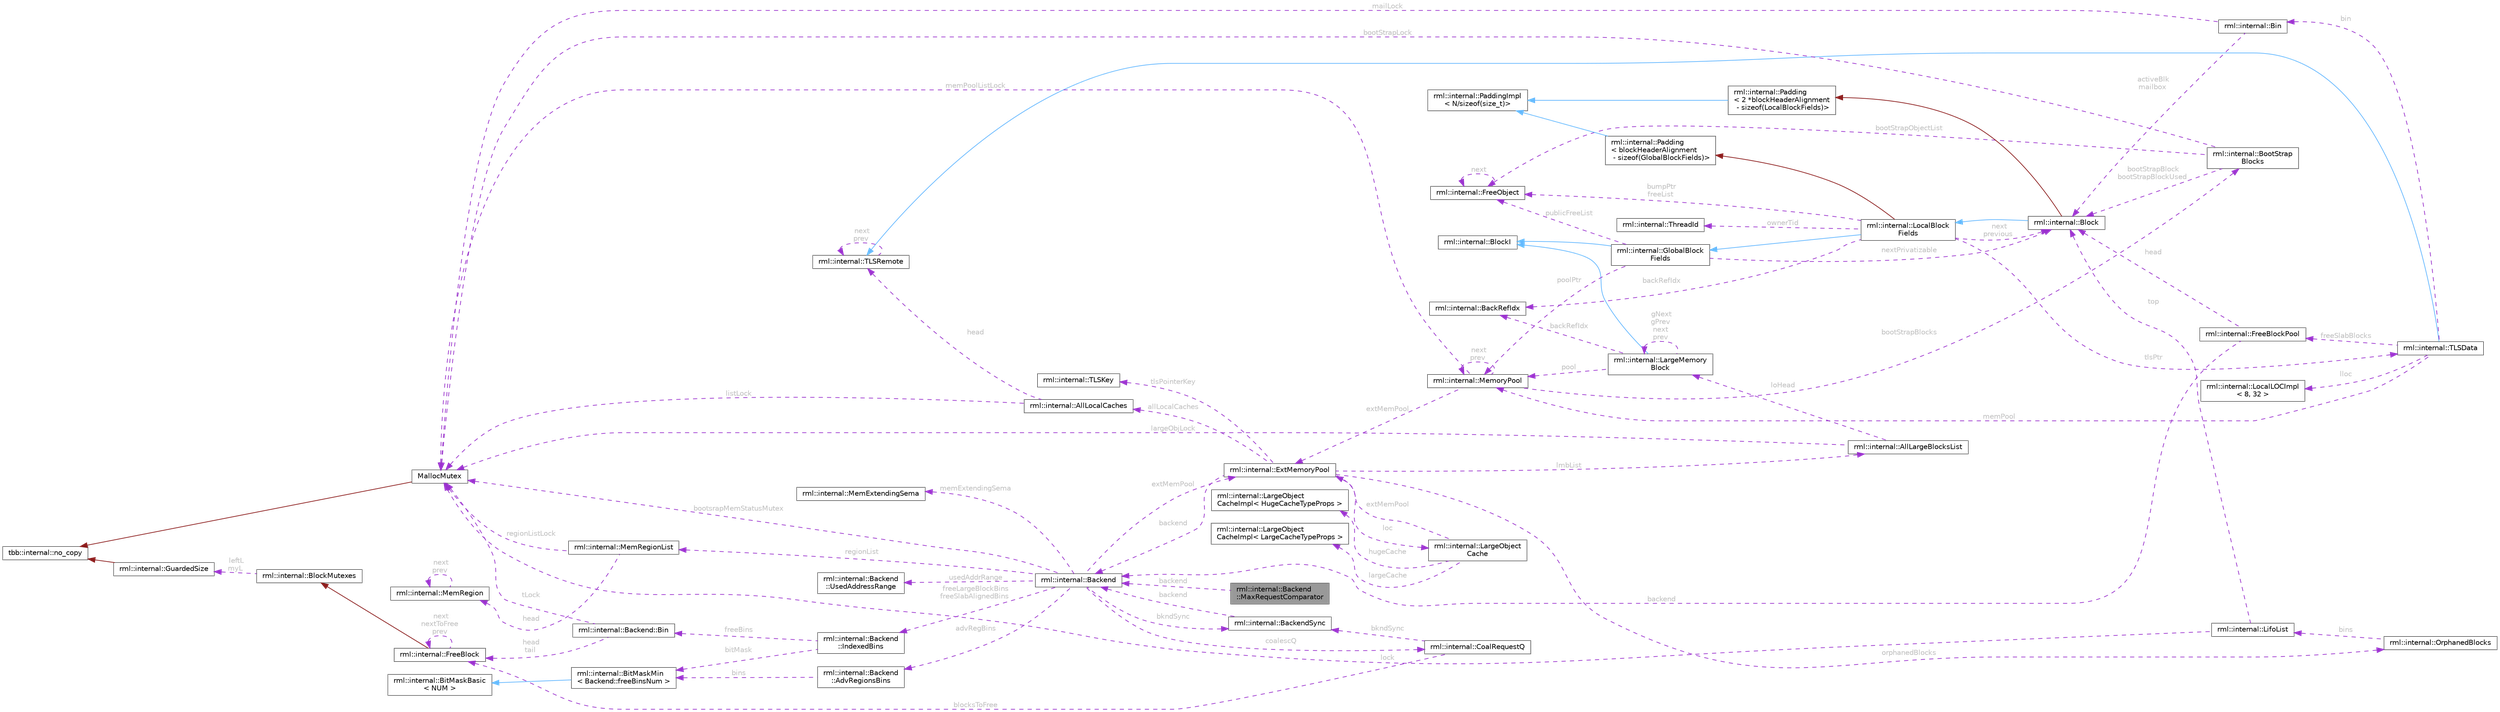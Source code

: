 digraph "rml::internal::Backend::MaxRequestComparator"
{
 // LATEX_PDF_SIZE
  bgcolor="transparent";
  edge [fontname=Helvetica,fontsize=10,labelfontname=Helvetica,labelfontsize=10];
  node [fontname=Helvetica,fontsize=10,shape=box,height=0.2,width=0.4];
  rankdir="LR";
  Node1 [id="Node000001",label="rml::internal::Backend\l::MaxRequestComparator",height=0.2,width=0.4,color="gray40", fillcolor="grey60", style="filled", fontcolor="black",tooltip=" "];
  Node2 -> Node1 [id="edge1_Node000001_Node000002",dir="back",color="darkorchid3",style="dashed",tooltip=" ",label=" backend",fontcolor="grey" ];
  Node2 [id="Node000002",label="rml::internal::Backend",height=0.2,width=0.4,color="gray40", fillcolor="white", style="filled",URL="$classrml_1_1internal_1_1_backend.html",tooltip=" "];
  Node3 -> Node2 [id="edge2_Node000002_Node000003",dir="back",color="darkorchid3",style="dashed",tooltip=" ",label=" extMemPool",fontcolor="grey" ];
  Node3 [id="Node000003",label="rml::internal::ExtMemoryPool",height=0.2,width=0.4,color="gray40", fillcolor="white", style="filled",URL="$structrml_1_1internal_1_1_ext_memory_pool.html",tooltip=" "];
  Node2 -> Node3 [id="edge3_Node000003_Node000002",dir="back",color="darkorchid3",style="dashed",tooltip=" ",label=" backend",fontcolor="grey" ];
  Node4 -> Node3 [id="edge4_Node000003_Node000004",dir="back",color="darkorchid3",style="dashed",tooltip=" ",label=" loc",fontcolor="grey" ];
  Node4 [id="Node000004",label="rml::internal::LargeObject\lCache",height=0.2,width=0.4,color="gray40", fillcolor="white", style="filled",URL="$classrml_1_1internal_1_1_large_object_cache.html",tooltip=" "];
  Node5 -> Node4 [id="edge5_Node000004_Node000005",dir="back",color="darkorchid3",style="dashed",tooltip=" ",label=" hugeCache",fontcolor="grey" ];
  Node5 [id="Node000005",label="rml::internal::LargeObject\lCacheImpl\< HugeCacheTypeProps \>",height=0.2,width=0.4,color="gray40", fillcolor="white", style="filled",URL="$classrml_1_1internal_1_1_large_object_cache_impl.html",tooltip=" "];
  Node6 -> Node4 [id="edge6_Node000004_Node000006",dir="back",color="darkorchid3",style="dashed",tooltip=" ",label=" largeCache",fontcolor="grey" ];
  Node6 [id="Node000006",label="rml::internal::LargeObject\lCacheImpl\< LargeCacheTypeProps \>",height=0.2,width=0.4,color="gray40", fillcolor="white", style="filled",URL="$classrml_1_1internal_1_1_large_object_cache_impl.html",tooltip=" "];
  Node3 -> Node4 [id="edge7_Node000004_Node000003",dir="back",color="darkorchid3",style="dashed",tooltip=" ",label=" extMemPool",fontcolor="grey" ];
  Node7 -> Node3 [id="edge8_Node000003_Node000007",dir="back",color="darkorchid3",style="dashed",tooltip=" ",label=" allLocalCaches",fontcolor="grey" ];
  Node7 [id="Node000007",label="rml::internal::AllLocalCaches",height=0.2,width=0.4,color="gray40", fillcolor="white", style="filled",URL="$classrml_1_1internal_1_1_all_local_caches.html",tooltip=" "];
  Node8 -> Node7 [id="edge9_Node000007_Node000008",dir="back",color="darkorchid3",style="dashed",tooltip=" ",label=" head",fontcolor="grey" ];
  Node8 [id="Node000008",label="rml::internal::TLSRemote",height=0.2,width=0.4,color="gray40", fillcolor="white", style="filled",URL="$structrml_1_1internal_1_1_t_l_s_remote.html",tooltip=" "];
  Node8 -> Node8 [id="edge10_Node000008_Node000008",dir="back",color="darkorchid3",style="dashed",tooltip=" ",label=" next\nprev",fontcolor="grey" ];
  Node9 -> Node7 [id="edge11_Node000007_Node000009",dir="back",color="darkorchid3",style="dashed",tooltip=" ",label=" listLock",fontcolor="grey" ];
  Node9 [id="Node000009",label="MallocMutex",height=0.2,width=0.4,color="gray40", fillcolor="white", style="filled",URL="$class_malloc_mutex.html",tooltip="Stripped down version of spin_mutex."];
  Node10 -> Node9 [id="edge12_Node000009_Node000010",dir="back",color="firebrick4",style="solid",tooltip=" "];
  Node10 [id="Node000010",label="tbb::internal::no_copy",height=0.2,width=0.4,color="gray40", fillcolor="white", style="filled",tooltip=" "];
  Node11 -> Node3 [id="edge13_Node000003_Node000011",dir="back",color="darkorchid3",style="dashed",tooltip=" ",label=" orphanedBlocks",fontcolor="grey" ];
  Node11 [id="Node000011",label="rml::internal::OrphanedBlocks",height=0.2,width=0.4,color="gray40", fillcolor="white", style="filled",URL="$classrml_1_1internal_1_1_orphaned_blocks.html",tooltip=" "];
  Node12 -> Node11 [id="edge14_Node000011_Node000012",dir="back",color="darkorchid3",style="dashed",tooltip=" ",label=" bins",fontcolor="grey" ];
  Node12 [id="Node000012",label="rml::internal::LifoList",height=0.2,width=0.4,color="gray40", fillcolor="white", style="filled",URL="$classrml_1_1internal_1_1_lifo_list.html",tooltip=" "];
  Node13 -> Node12 [id="edge15_Node000012_Node000013",dir="back",color="darkorchid3",style="dashed",tooltip=" ",label=" top",fontcolor="grey" ];
  Node13 [id="Node000013",label="rml::internal::Block",height=0.2,width=0.4,color="gray40", fillcolor="white", style="filled",URL="$classrml_1_1internal_1_1_block.html",tooltip=" "];
  Node14 -> Node13 [id="edge16_Node000013_Node000014",dir="back",color="steelblue1",style="solid",tooltip=" "];
  Node14 [id="Node000014",label="rml::internal::LocalBlock\lFields",height=0.2,width=0.4,color="gray40", fillcolor="white", style="filled",URL="$classrml_1_1internal_1_1_local_block_fields.html",tooltip=" "];
  Node15 -> Node14 [id="edge17_Node000014_Node000015",dir="back",color="steelblue1",style="solid",tooltip=" "];
  Node15 [id="Node000015",label="rml::internal::GlobalBlock\lFields",height=0.2,width=0.4,color="gray40", fillcolor="white", style="filled",URL="$classrml_1_1internal_1_1_global_block_fields.html",tooltip=" "];
  Node16 -> Node15 [id="edge18_Node000015_Node000016",dir="back",color="steelblue1",style="solid",tooltip=" "];
  Node16 [id="Node000016",label="rml::internal::BlockI",height=0.2,width=0.4,color="gray40", fillcolor="white", style="filled",URL="$classrml_1_1internal_1_1_block_i.html",tooltip=" "];
  Node17 -> Node15 [id="edge19_Node000015_Node000017",dir="back",color="darkorchid3",style="dashed",tooltip=" ",label=" publicFreeList",fontcolor="grey" ];
  Node17 [id="Node000017",label="rml::internal::FreeObject",height=0.2,width=0.4,color="gray40", fillcolor="white", style="filled",URL="$structrml_1_1internal_1_1_free_object.html",tooltip=" "];
  Node17 -> Node17 [id="edge20_Node000017_Node000017",dir="back",color="darkorchid3",style="dashed",tooltip=" ",label=" next",fontcolor="grey" ];
  Node13 -> Node15 [id="edge21_Node000015_Node000013",dir="back",color="darkorchid3",style="dashed",tooltip=" ",label=" nextPrivatizable",fontcolor="grey" ];
  Node18 -> Node15 [id="edge22_Node000015_Node000018",dir="back",color="darkorchid3",style="dashed",tooltip=" ",label=" poolPtr",fontcolor="grey" ];
  Node18 [id="Node000018",label="rml::internal::MemoryPool",height=0.2,width=0.4,color="gray40", fillcolor="white", style="filled",URL="$classrml_1_1internal_1_1_memory_pool.html",tooltip=" "];
  Node9 -> Node18 [id="edge23_Node000018_Node000009",dir="back",color="darkorchid3",style="dashed",tooltip=" ",label=" memPoolListLock",fontcolor="grey" ];
  Node18 -> Node18 [id="edge24_Node000018_Node000018",dir="back",color="darkorchid3",style="dashed",tooltip=" ",label=" next\nprev",fontcolor="grey" ];
  Node3 -> Node18 [id="edge25_Node000018_Node000003",dir="back",color="darkorchid3",style="dashed",tooltip=" ",label=" extMemPool",fontcolor="grey" ];
  Node19 -> Node18 [id="edge26_Node000018_Node000019",dir="back",color="darkorchid3",style="dashed",tooltip=" ",label=" bootStrapBlocks",fontcolor="grey" ];
  Node19 [id="Node000019",label="rml::internal::BootStrap\lBlocks",height=0.2,width=0.4,color="gray40", fillcolor="white", style="filled",URL="$classrml_1_1internal_1_1_boot_strap_blocks.html",tooltip=" "];
  Node9 -> Node19 [id="edge27_Node000019_Node000009",dir="back",color="darkorchid3",style="dashed",tooltip=" ",label=" bootStrapLock",fontcolor="grey" ];
  Node13 -> Node19 [id="edge28_Node000019_Node000013",dir="back",color="darkorchid3",style="dashed",tooltip=" ",label=" bootStrapBlock\nbootStrapBlockUsed",fontcolor="grey" ];
  Node17 -> Node19 [id="edge29_Node000019_Node000017",dir="back",color="darkorchid3",style="dashed",tooltip=" ",label=" bootStrapObjectList",fontcolor="grey" ];
  Node20 -> Node14 [id="edge30_Node000014_Node000020",dir="back",color="firebrick4",style="solid",tooltip=" "];
  Node20 [id="Node000020",label="rml::internal::Padding\l\< blockHeaderAlignment\l - sizeof(GlobalBlockFields)\>",height=0.2,width=0.4,color="gray40", fillcolor="white", style="filled",URL="$structrml_1_1internal_1_1_padding.html",tooltip=" "];
  Node21 -> Node20 [id="edge31_Node000020_Node000021",dir="back",color="steelblue1",style="solid",tooltip=" "];
  Node21 [id="Node000021",label="rml::internal::PaddingImpl\l\< N/sizeof(size_t)\>",height=0.2,width=0.4,color="gray40", fillcolor="white", style="filled",URL="$structrml_1_1internal_1_1_padding_impl.html",tooltip=" "];
  Node13 -> Node14 [id="edge32_Node000014_Node000013",dir="back",color="darkorchid3",style="dashed",tooltip=" ",label=" next\nprevious",fontcolor="grey" ];
  Node17 -> Node14 [id="edge33_Node000014_Node000017",dir="back",color="darkorchid3",style="dashed",tooltip=" ",label=" bumpPtr\nfreeList",fontcolor="grey" ];
  Node22 -> Node14 [id="edge34_Node000014_Node000022",dir="back",color="darkorchid3",style="dashed",tooltip=" ",label=" tlsPtr",fontcolor="grey" ];
  Node22 [id="Node000022",label="rml::internal::TLSData",height=0.2,width=0.4,color="gray40", fillcolor="white", style="filled",URL="$classrml_1_1internal_1_1_t_l_s_data.html",tooltip=" "];
  Node8 -> Node22 [id="edge35_Node000022_Node000008",dir="back",color="steelblue1",style="solid",tooltip=" "];
  Node18 -> Node22 [id="edge36_Node000022_Node000018",dir="back",color="darkorchid3",style="dashed",tooltip=" ",label=" memPool",fontcolor="grey" ];
  Node23 -> Node22 [id="edge37_Node000022_Node000023",dir="back",color="darkorchid3",style="dashed",tooltip=" ",label=" bin",fontcolor="grey" ];
  Node23 [id="Node000023",label="rml::internal::Bin",height=0.2,width=0.4,color="gray40", fillcolor="white", style="filled",URL="$classrml_1_1internal_1_1_bin.html",tooltip=" "];
  Node13 -> Node23 [id="edge38_Node000023_Node000013",dir="back",color="darkorchid3",style="dashed",tooltip=" ",label=" activeBlk\nmailbox",fontcolor="grey" ];
  Node9 -> Node23 [id="edge39_Node000023_Node000009",dir="back",color="darkorchid3",style="dashed",tooltip=" ",label=" mailLock",fontcolor="grey" ];
  Node24 -> Node22 [id="edge40_Node000022_Node000024",dir="back",color="darkorchid3",style="dashed",tooltip=" ",label=" freeSlabBlocks",fontcolor="grey" ];
  Node24 [id="Node000024",label="rml::internal::FreeBlockPool",height=0.2,width=0.4,color="gray40", fillcolor="white", style="filled",URL="$classrml_1_1internal_1_1_free_block_pool.html",tooltip=" "];
  Node13 -> Node24 [id="edge41_Node000024_Node000013",dir="back",color="darkorchid3",style="dashed",tooltip=" ",label=" head",fontcolor="grey" ];
  Node2 -> Node24 [id="edge42_Node000024_Node000002",dir="back",color="darkorchid3",style="dashed",tooltip=" ",label=" backend",fontcolor="grey" ];
  Node25 -> Node22 [id="edge43_Node000022_Node000025",dir="back",color="darkorchid3",style="dashed",tooltip=" ",label=" lloc",fontcolor="grey" ];
  Node25 [id="Node000025",label="rml::internal::LocalLOCImpl\l\< 8, 32 \>",height=0.2,width=0.4,color="gray40", fillcolor="white", style="filled",URL="$classrml_1_1internal_1_1_local_l_o_c_impl.html",tooltip=" "];
  Node26 -> Node14 [id="edge44_Node000014_Node000026",dir="back",color="darkorchid3",style="dashed",tooltip=" ",label=" ownerTid",fontcolor="grey" ];
  Node26 [id="Node000026",label="rml::internal::ThreadId",height=0.2,width=0.4,color="gray40", fillcolor="white", style="filled",URL="$classrml_1_1internal_1_1_thread_id.html",tooltip=" "];
  Node27 -> Node14 [id="edge45_Node000014_Node000027",dir="back",color="darkorchid3",style="dashed",tooltip=" ",label=" backRefIdx",fontcolor="grey" ];
  Node27 [id="Node000027",label="rml::internal::BackRefIdx",height=0.2,width=0.4,color="gray40", fillcolor="white", style="filled",URL="$classrml_1_1internal_1_1_back_ref_idx.html",tooltip=" "];
  Node28 -> Node13 [id="edge46_Node000013_Node000028",dir="back",color="firebrick4",style="solid",tooltip=" "];
  Node28 [id="Node000028",label="rml::internal::Padding\l\< 2 *blockHeaderAlignment\l - sizeof(LocalBlockFields)\>",height=0.2,width=0.4,color="gray40", fillcolor="white", style="filled",URL="$structrml_1_1internal_1_1_padding.html",tooltip=" "];
  Node21 -> Node28 [id="edge47_Node000028_Node000021",dir="back",color="steelblue1",style="solid",tooltip=" "];
  Node9 -> Node12 [id="edge48_Node000012_Node000009",dir="back",color="darkorchid3",style="dashed",tooltip=" ",label=" lock",fontcolor="grey" ];
  Node29 -> Node3 [id="edge49_Node000003_Node000029",dir="back",color="darkorchid3",style="dashed",tooltip=" ",label=" lmbList",fontcolor="grey" ];
  Node29 [id="Node000029",label="rml::internal::AllLargeBlocksList",height=0.2,width=0.4,color="gray40", fillcolor="white", style="filled",URL="$classrml_1_1internal_1_1_all_large_blocks_list.html",tooltip=" "];
  Node9 -> Node29 [id="edge50_Node000029_Node000009",dir="back",color="darkorchid3",style="dashed",tooltip=" ",label=" largeObjLock",fontcolor="grey" ];
  Node30 -> Node29 [id="edge51_Node000029_Node000030",dir="back",color="darkorchid3",style="dashed",tooltip=" ",label=" loHead",fontcolor="grey" ];
  Node30 [id="Node000030",label="rml::internal::LargeMemory\lBlock",height=0.2,width=0.4,color="gray40", fillcolor="white", style="filled",URL="$structrml_1_1internal_1_1_large_memory_block.html",tooltip=" "];
  Node16 -> Node30 [id="edge52_Node000030_Node000016",dir="back",color="steelblue1",style="solid",tooltip=" "];
  Node18 -> Node30 [id="edge53_Node000030_Node000018",dir="back",color="darkorchid3",style="dashed",tooltip=" ",label=" pool",fontcolor="grey" ];
  Node30 -> Node30 [id="edge54_Node000030_Node000030",dir="back",color="darkorchid3",style="dashed",tooltip=" ",label=" gNext\ngPrev\nnext\nprev",fontcolor="grey" ];
  Node27 -> Node30 [id="edge55_Node000030_Node000027",dir="back",color="darkorchid3",style="dashed",tooltip=" ",label=" backRefIdx",fontcolor="grey" ];
  Node31 -> Node3 [id="edge56_Node000003_Node000031",dir="back",color="darkorchid3",style="dashed",tooltip=" ",label=" tlsPointerKey",fontcolor="grey" ];
  Node31 [id="Node000031",label="rml::internal::TLSKey",height=0.2,width=0.4,color="gray40", fillcolor="white", style="filled",URL="$classrml_1_1internal_1_1_t_l_s_key.html",tooltip=" "];
  Node32 -> Node2 [id="edge57_Node000002_Node000032",dir="back",color="darkorchid3",style="dashed",tooltip=" ",label=" regionList",fontcolor="grey" ];
  Node32 [id="Node000032",label="rml::internal::MemRegionList",height=0.2,width=0.4,color="gray40", fillcolor="white", style="filled",URL="$classrml_1_1internal_1_1_mem_region_list.html",tooltip=" "];
  Node9 -> Node32 [id="edge58_Node000032_Node000009",dir="back",color="darkorchid3",style="dashed",tooltip=" ",label=" regionListLock",fontcolor="grey" ];
  Node33 -> Node32 [id="edge59_Node000032_Node000033",dir="back",color="darkorchid3",style="dashed",tooltip=" ",label=" head",fontcolor="grey" ];
  Node33 [id="Node000033",label="rml::internal::MemRegion",height=0.2,width=0.4,color="gray40", fillcolor="white", style="filled",URL="$structrml_1_1internal_1_1_mem_region.html",tooltip=" "];
  Node33 -> Node33 [id="edge60_Node000033_Node000033",dir="back",color="darkorchid3",style="dashed",tooltip=" ",label=" next\nprev",fontcolor="grey" ];
  Node34 -> Node2 [id="edge61_Node000002_Node000034",dir="back",color="darkorchid3",style="dashed",tooltip=" ",label=" coalescQ",fontcolor="grey" ];
  Node34 [id="Node000034",label="rml::internal::CoalRequestQ",height=0.2,width=0.4,color="gray40", fillcolor="white", style="filled",URL="$classrml_1_1internal_1_1_coal_request_q.html",tooltip=" "];
  Node35 -> Node34 [id="edge62_Node000034_Node000035",dir="back",color="darkorchid3",style="dashed",tooltip=" ",label=" blocksToFree",fontcolor="grey" ];
  Node35 [id="Node000035",label="rml::internal::FreeBlock",height=0.2,width=0.4,color="gray40", fillcolor="white", style="filled",URL="$classrml_1_1internal_1_1_free_block.html",tooltip=" "];
  Node36 -> Node35 [id="edge63_Node000035_Node000036",dir="back",color="firebrick4",style="solid",tooltip=" "];
  Node36 [id="Node000036",label="rml::internal::BlockMutexes",height=0.2,width=0.4,color="gray40", fillcolor="white", style="filled",URL="$classrml_1_1internal_1_1_block_mutexes.html",tooltip=" "];
  Node37 -> Node36 [id="edge64_Node000036_Node000037",dir="back",color="darkorchid3",style="dashed",tooltip=" ",label=" leftL\nmyL",fontcolor="grey" ];
  Node37 [id="Node000037",label="rml::internal::GuardedSize",height=0.2,width=0.4,color="gray40", fillcolor="white", style="filled",URL="$classrml_1_1internal_1_1_guarded_size.html",tooltip=" "];
  Node10 -> Node37 [id="edge65_Node000037_Node000010",dir="back",color="firebrick4",style="solid",tooltip=" "];
  Node35 -> Node35 [id="edge66_Node000035_Node000035",dir="back",color="darkorchid3",style="dashed",tooltip=" ",label=" next\nnextToFree\nprev",fontcolor="grey" ];
  Node38 -> Node34 [id="edge67_Node000034_Node000038",dir="back",color="darkorchid3",style="dashed",tooltip=" ",label=" bkndSync",fontcolor="grey" ];
  Node38 [id="Node000038",label="rml::internal::BackendSync",height=0.2,width=0.4,color="gray40", fillcolor="white", style="filled",URL="$classrml_1_1internal_1_1_backend_sync.html",tooltip=" "];
  Node2 -> Node38 [id="edge68_Node000038_Node000002",dir="back",color="darkorchid3",style="dashed",tooltip=" ",label=" backend",fontcolor="grey" ];
  Node38 -> Node2 [id="edge69_Node000002_Node000038",dir="back",color="darkorchid3",style="dashed",tooltip=" ",label=" bkndSync",fontcolor="grey" ];
  Node39 -> Node2 [id="edge70_Node000002_Node000039",dir="back",color="darkorchid3",style="dashed",tooltip=" ",label=" memExtendingSema",fontcolor="grey" ];
  Node39 [id="Node000039",label="rml::internal::MemExtendingSema",height=0.2,width=0.4,color="gray40", fillcolor="white", style="filled",URL="$classrml_1_1internal_1_1_mem_extending_sema.html",tooltip=" "];
  Node40 -> Node2 [id="edge71_Node000002_Node000040",dir="back",color="darkorchid3",style="dashed",tooltip=" ",label=" usedAddrRange",fontcolor="grey" ];
  Node40 [id="Node000040",label="rml::internal::Backend\l::UsedAddressRange",height=0.2,width=0.4,color="gray40", fillcolor="white", style="filled",URL="$classrml_1_1internal_1_1_backend_1_1_used_address_range.html",tooltip=" "];
  Node9 -> Node2 [id="edge72_Node000002_Node000009",dir="back",color="darkorchid3",style="dashed",tooltip=" ",label=" bootsrapMemStatusMutex",fontcolor="grey" ];
  Node41 -> Node2 [id="edge73_Node000002_Node000041",dir="back",color="darkorchid3",style="dashed",tooltip=" ",label=" advRegBins",fontcolor="grey" ];
  Node41 [id="Node000041",label="rml::internal::Backend\l::AdvRegionsBins",height=0.2,width=0.4,color="gray40", fillcolor="white", style="filled",URL="$classrml_1_1internal_1_1_backend_1_1_adv_regions_bins.html",tooltip=" "];
  Node42 -> Node41 [id="edge74_Node000041_Node000042",dir="back",color="darkorchid3",style="dashed",tooltip=" ",label=" bins",fontcolor="grey" ];
  Node42 [id="Node000042",label="rml::internal::BitMaskMin\l\< Backend::freeBinsNum \>",height=0.2,width=0.4,color="gray40", fillcolor="white", style="filled",URL="$classrml_1_1internal_1_1_bit_mask_min.html",tooltip=" "];
  Node43 -> Node42 [id="edge75_Node000042_Node000043",dir="back",color="steelblue1",style="solid",tooltip=" "];
  Node43 [id="Node000043",label="rml::internal::BitMaskBasic\l\< NUM \>",height=0.2,width=0.4,color="gray40", fillcolor="white", style="filled",URL="$classrml_1_1internal_1_1_bit_mask_basic.html",tooltip=" "];
  Node44 -> Node2 [id="edge76_Node000002_Node000044",dir="back",color="darkorchid3",style="dashed",tooltip=" ",label=" freeLargeBlockBins\nfreeSlabAlignedBins",fontcolor="grey" ];
  Node44 [id="Node000044",label="rml::internal::Backend\l::IndexedBins",height=0.2,width=0.4,color="gray40", fillcolor="white", style="filled",URL="$classrml_1_1internal_1_1_backend_1_1_indexed_bins.html",tooltip=" "];
  Node42 -> Node44 [id="edge77_Node000044_Node000042",dir="back",color="darkorchid3",style="dashed",tooltip=" ",label=" bitMask",fontcolor="grey" ];
  Node45 -> Node44 [id="edge78_Node000044_Node000045",dir="back",color="darkorchid3",style="dashed",tooltip=" ",label=" freeBins",fontcolor="grey" ];
  Node45 [id="Node000045",label="rml::internal::Backend::Bin",height=0.2,width=0.4,color="gray40", fillcolor="white", style="filled",URL="$structrml_1_1internal_1_1_backend_1_1_bin.html",tooltip=" "];
  Node35 -> Node45 [id="edge79_Node000045_Node000035",dir="back",color="darkorchid3",style="dashed",tooltip=" ",label=" head\ntail",fontcolor="grey" ];
  Node9 -> Node45 [id="edge80_Node000045_Node000009",dir="back",color="darkorchid3",style="dashed",tooltip=" ",label=" tLock",fontcolor="grey" ];
}
